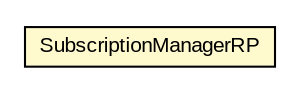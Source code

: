 #!/usr/local/bin/dot
#
# Class diagram 
# Generated by UMLGraph version R5_6-24-gf6e263 (http://www.umlgraph.org/)
#

digraph G {
	edge [fontname="arial",fontsize=10,labelfontname="arial",labelfontsize=10];
	node [fontname="arial",fontsize=10,shape=plaintext];
	nodesep=0.25;
	ranksep=0.5;
	// org.oasis_open.docs.wsn.b_2.SubscriptionManagerRP
	c1181139 [label=<<table title="org.oasis_open.docs.wsn.b_2.SubscriptionManagerRP" border="0" cellborder="1" cellspacing="0" cellpadding="2" port="p" bgcolor="lemonChiffon" href="./SubscriptionManagerRP.html">
		<tr><td><table border="0" cellspacing="0" cellpadding="1">
<tr><td align="center" balign="center"> SubscriptionManagerRP </td></tr>
		</table></td></tr>
		</table>>, URL="./SubscriptionManagerRP.html", fontname="arial", fontcolor="black", fontsize=10.0];
}

